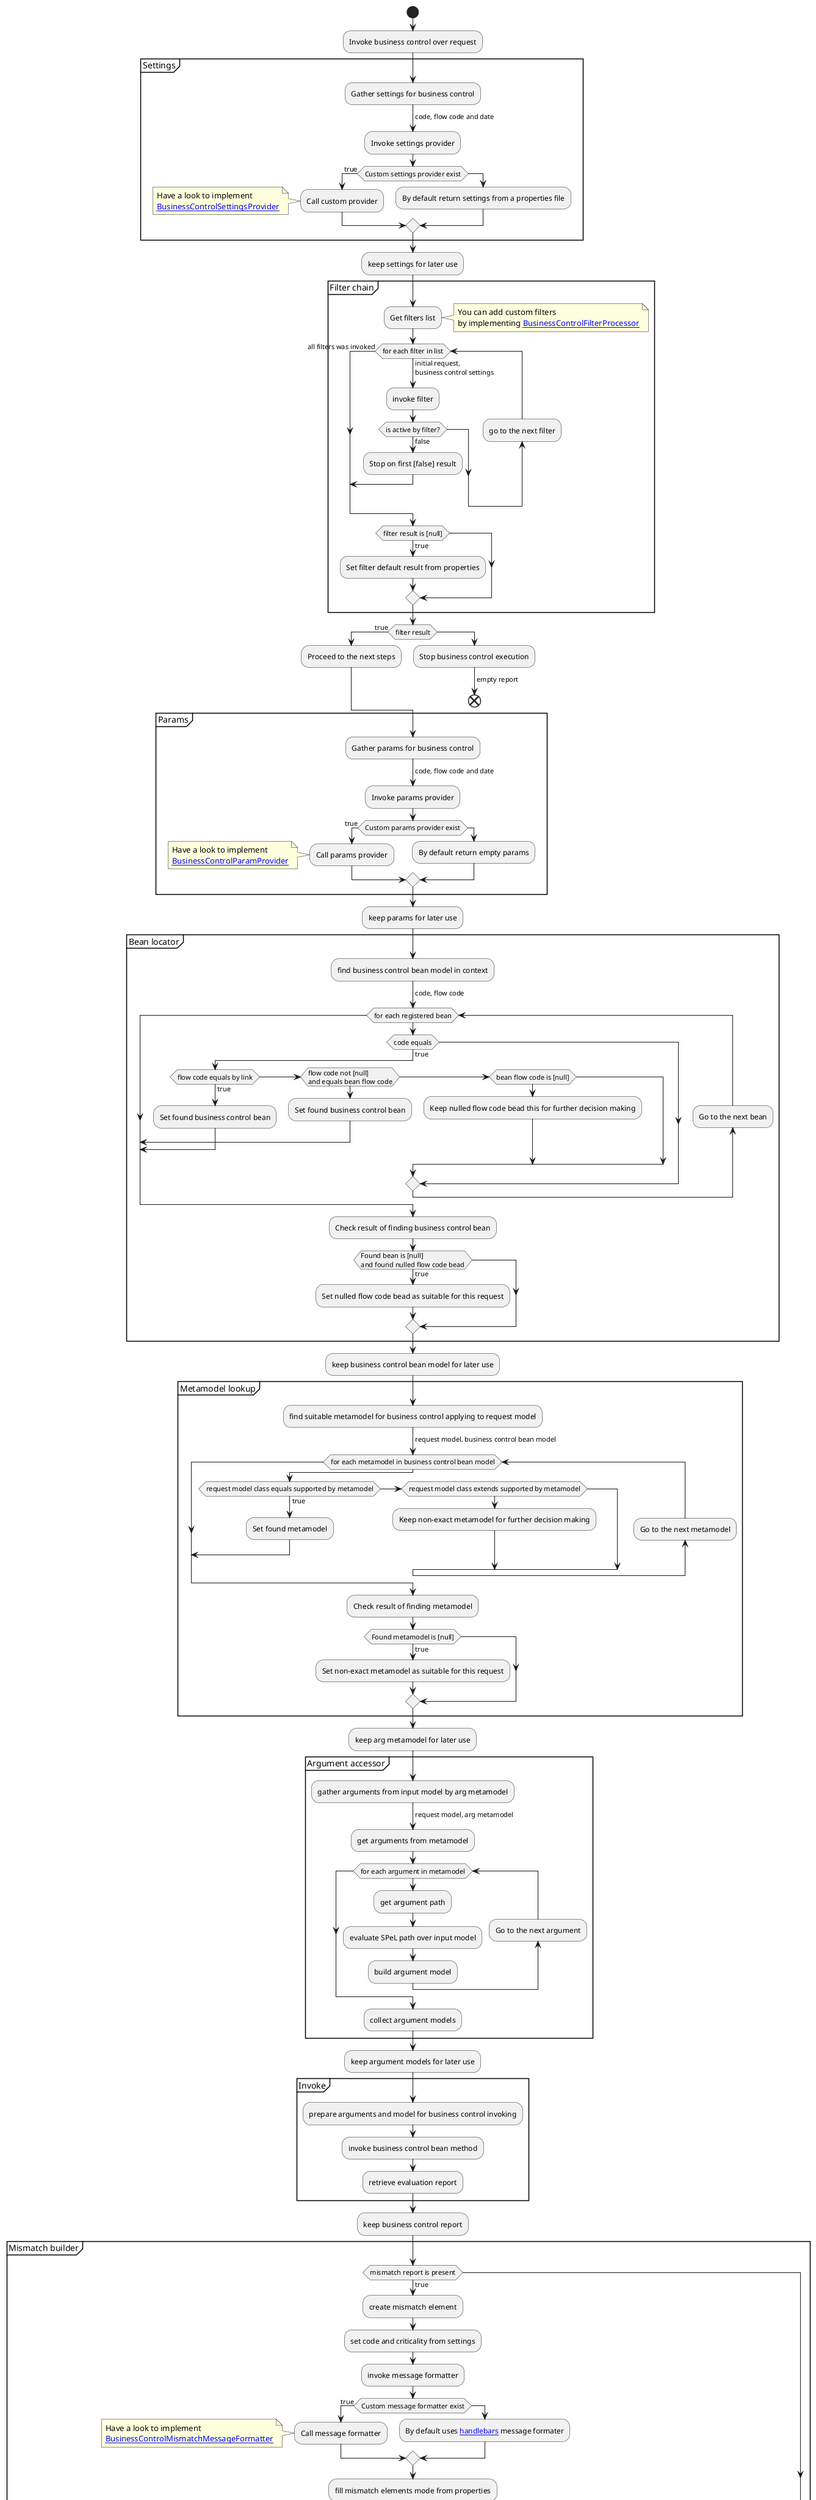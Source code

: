 @startuml
start
:Invoke business control over request;

group Settings
  :Gather settings for business control;
  -> code, flow code and date;
  :Invoke settings provider;

  if (Custom settings provider exist) is (true) then
    :Call custom provider;
    note: Have a look to implement \n[[https://github.com/devkorol/blocks__business-control-core/blob/main/src/main/java/com/github/devkorol/blocks/business/control/core/execution/settings/provider/BusinessControlSettingsProvider.java BusinessControlSettingsProvider]]
  else
    :By default return settings from a properties file;
  endif
end group

:keep settings for later use;

group Filter chain
  :Get filters list;
  note right: You can add custom filters \nby implementing [[https://github.com/devkorol/blocks__business-control-core/blob/main/src/main/java/com/github/devkorol/blocks/business/control/core/execution/filter/processor/BusinessControlFilterProcessor.java BusinessControlFilterProcessor]]
  while (for each filter in list)
    -> initial request,\nbusiness control settings;
    :invoke filter;
    if (is active by filter?) then (false)
      :Stop on first [false] result;
      break
    endif
  backward :go to the next filter;
  endwhile (all filters was invoked)

  if (filter result is [null]) then (true)
    :Set filter default result from properties;
  endif
end group

if (filter result) then (true)
  :Proceed to the next steps;
else
  :Stop business control execution;
  -> empty report;
  end
endif

group Params
  :Gather params for business control;
  -> code, flow code and date;
  :Invoke params provider;

  if (Custom params provider exist) is (true) then
    :Call params provider;
    note: Have a look to implement \n[[https://github.com/devkorol/blocks__business-control-core/blob/main/src/main/java/com/github/devkorol/blocks/business/control/core/execution/param/provider/BusinessControlParamProvider.java BusinessControlParamProvider]]
  else
    :By default return empty params;
  endif
end group

:keep params for later use;

group Bean locator
  :find business control bean model in context;
  -> code, flow code;

  while (for each registered bean)
    if (code equals) then (true)

      if (flow code equals by link) then (true)
        :Set found business control bean;
        break;
      elseif (flow code not [null] \nand equals bean flow code)
        :Set found business control bean;
        break;
      elseif (bean flow code is [null])
        :Keep nulled flow code bead this for further decision making;
      endif
    endif
  backward :Go to the next bean;
  endwhile
:Check result of finding business control bean;
if (Found bean is [null]\nand found nulled flow code bead) then (true)
  :Set nulled flow code bead as suitable for this request;
endif
end group

:keep business control bean model for later use;

group Metamodel lookup
  :find suitable metamodel for business control applying to request model;
  -> request model, business control bean model;
  while (for each metamodel in business control bean model)

    if (request model class equals supported by metamodel) then (true)
      :Set found metamodel;
      break;
    elseif (request model class extends supported by metamodel)
      :Keep non-exact metamodel for further decision making;
    endif

  backward :Go to the next metamodel;
  endwhile

  :Check result of finding metamodel;
  if (Found metamodel is [null]) then (true)
    :Set non-exact metamodel as suitable for this request;
  endif
end group

:keep arg metamodel for later use;

group Argument accessor
  :gather arguments from input model by arg metamodel;
  -> request model, arg metamodel;
  :get arguments from metamodel;

  while (for each argument in metamodel)
     :get argument path;
     :evaluate SPeL path over input model;
     :build argument model;
  backward :Go to the next argument;
  endwhile
  :collect argument models;
end group

:keep argument models for later use;

group Invoke
  :prepare arguments and model for business control invoking;
  :invoke business control bean method;
  :retrieve evaluation report;
end group

:keep business control report;

group Mismatch builder
  if (mismatch report is present) then (true)
    :create mismatch element;
    :set code and criticality from settings;
    :invoke message formatter;

    if (Custom message formatter exist) is (true) then
      :Call message formatter;
      note: Have a look to implement \n[[https://github.com/devkorol/blocks__business-control-core/blob/main/src/main/java/com/github/devkorol/blocks/business/control/core/execution/mismatch/message/BusinessControlMismatchMessageFormatter.java BusinessControlMismatchMessageFormatter]]
    else
      :By default uses [[https://handlebarsjs.com/ handlebars]] message formater;
    endif

    :fill mismatch elements mode from properties;
    if (SPECIFIED is selected) then (true)
      :Add to mismatch elements only specified \nin business control report arguments;
    elseif (ALL is selected) then (true)
      :Add to mismatch elements all \narguments from metamodel;
    elseif (MIXED is selected) then (true)
       if (invalid arguments was provided\nin business control report) then (true)
          :Add to mismatch elements only specified arguments;
        else
          :Add to mismatch elements all \narguments from metamodel;
      endif
    elseif (NONE is selected) then (true)
      :Leave mismatch elements empty;
    endif
  endif
end group

:return optional business control mismatch;

stop
@enduml
